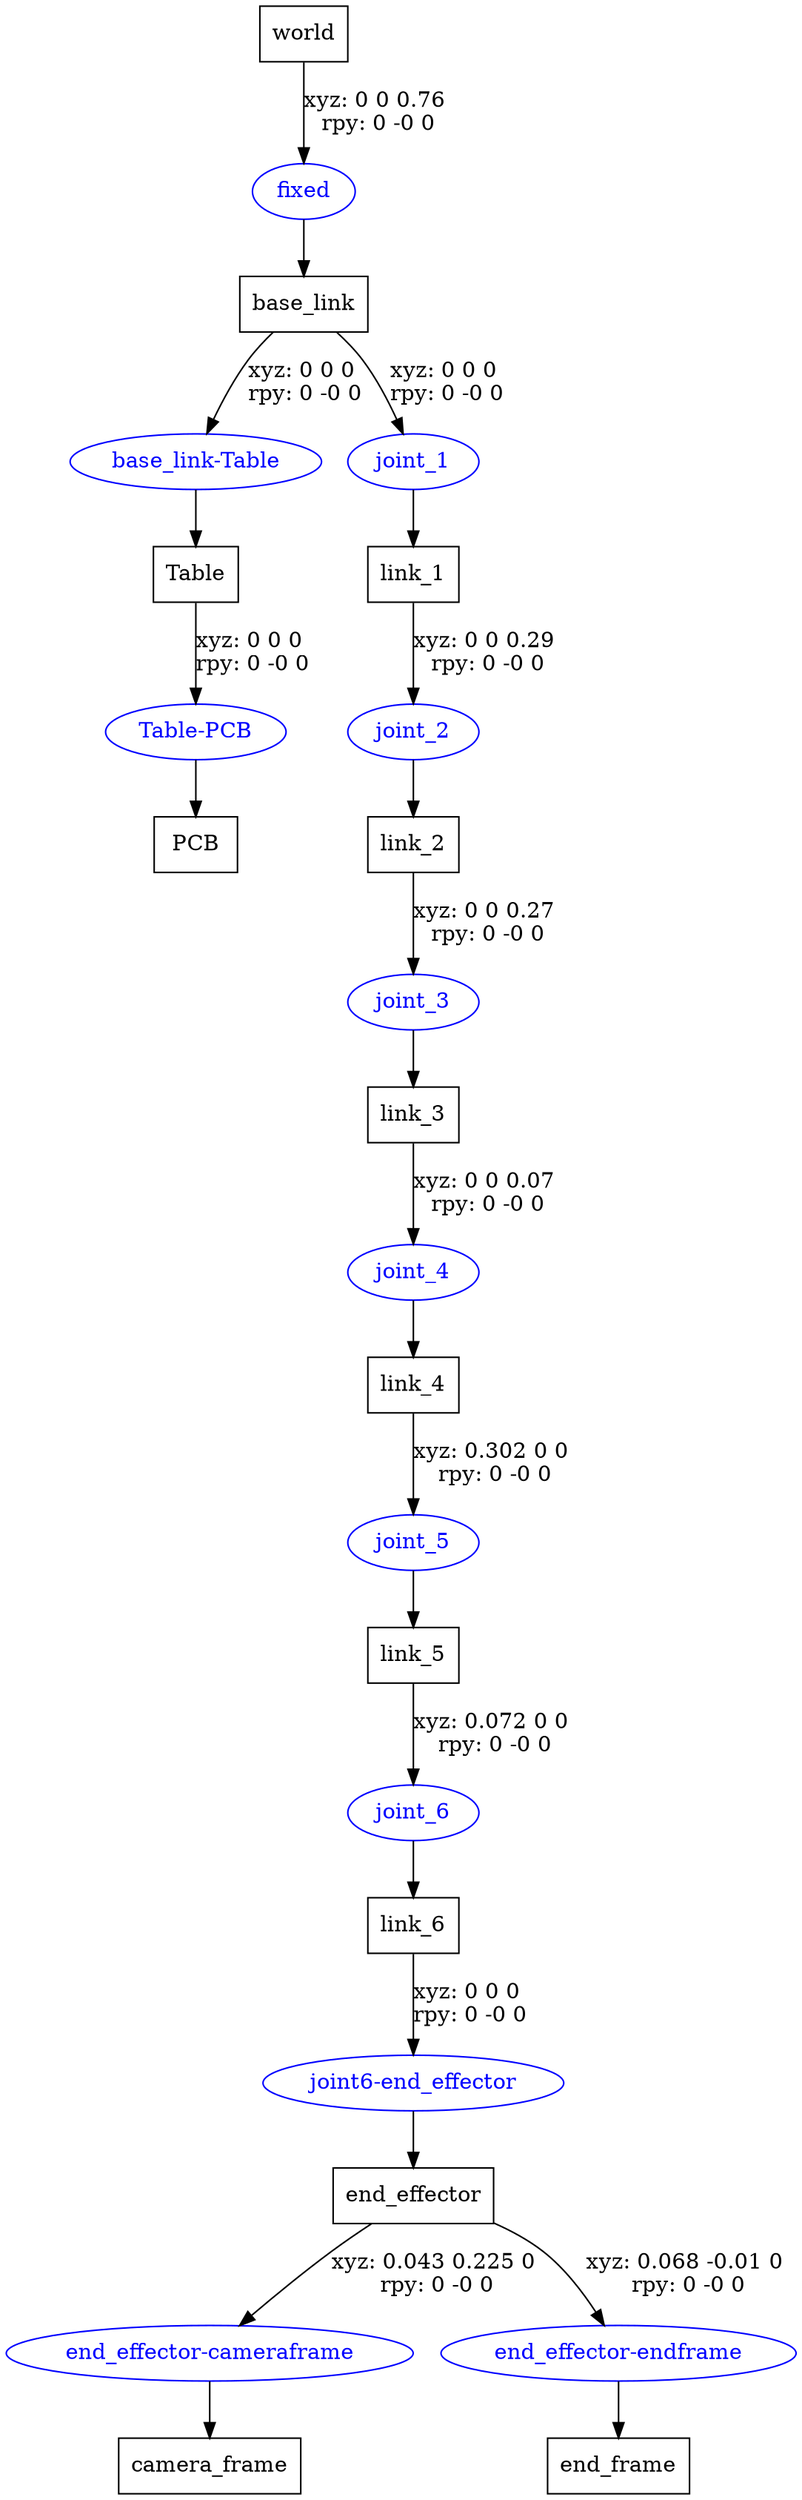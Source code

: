 digraph G {
node [shape=box];
"world" [label="world"];
"base_link" [label="base_link"];
"Table" [label="Table"];
"PCB" [label="PCB"];
"link_1" [label="link_1"];
"link_2" [label="link_2"];
"link_3" [label="link_3"];
"link_4" [label="link_4"];
"link_5" [label="link_5"];
"link_6" [label="link_6"];
"end_effector" [label="end_effector"];
"camera_frame" [label="camera_frame"];
"end_frame" [label="end_frame"];
node [shape=ellipse, color=blue, fontcolor=blue];
"world" -> "fixed" [label="xyz: 0 0 0.76 \nrpy: 0 -0 0"]
"fixed" -> "base_link"
"base_link" -> "base_link-Table" [label="xyz: 0 0 0 \nrpy: 0 -0 0"]
"base_link-Table" -> "Table"
"Table" -> "Table-PCB" [label="xyz: 0 0 0 \nrpy: 0 -0 0"]
"Table-PCB" -> "PCB"
"base_link" -> "joint_1" [label="xyz: 0 0 0 \nrpy: 0 -0 0"]
"joint_1" -> "link_1"
"link_1" -> "joint_2" [label="xyz: 0 0 0.29 \nrpy: 0 -0 0"]
"joint_2" -> "link_2"
"link_2" -> "joint_3" [label="xyz: 0 0 0.27 \nrpy: 0 -0 0"]
"joint_3" -> "link_3"
"link_3" -> "joint_4" [label="xyz: 0 0 0.07 \nrpy: 0 -0 0"]
"joint_4" -> "link_4"
"link_4" -> "joint_5" [label="xyz: 0.302 0 0 \nrpy: 0 -0 0"]
"joint_5" -> "link_5"
"link_5" -> "joint_6" [label="xyz: 0.072 0 0 \nrpy: 0 -0 0"]
"joint_6" -> "link_6"
"link_6" -> "joint6-end_effector" [label="xyz: 0 0 0 \nrpy: 0 -0 0"]
"joint6-end_effector" -> "end_effector"
"end_effector" -> "end_effector-cameraframe" [label="xyz: 0.043 0.225 0 \nrpy: 0 -0 0"]
"end_effector-cameraframe" -> "camera_frame"
"end_effector" -> "end_effector-endframe" [label="xyz: 0.068 -0.01 0 \nrpy: 0 -0 0"]
"end_effector-endframe" -> "end_frame"
}
